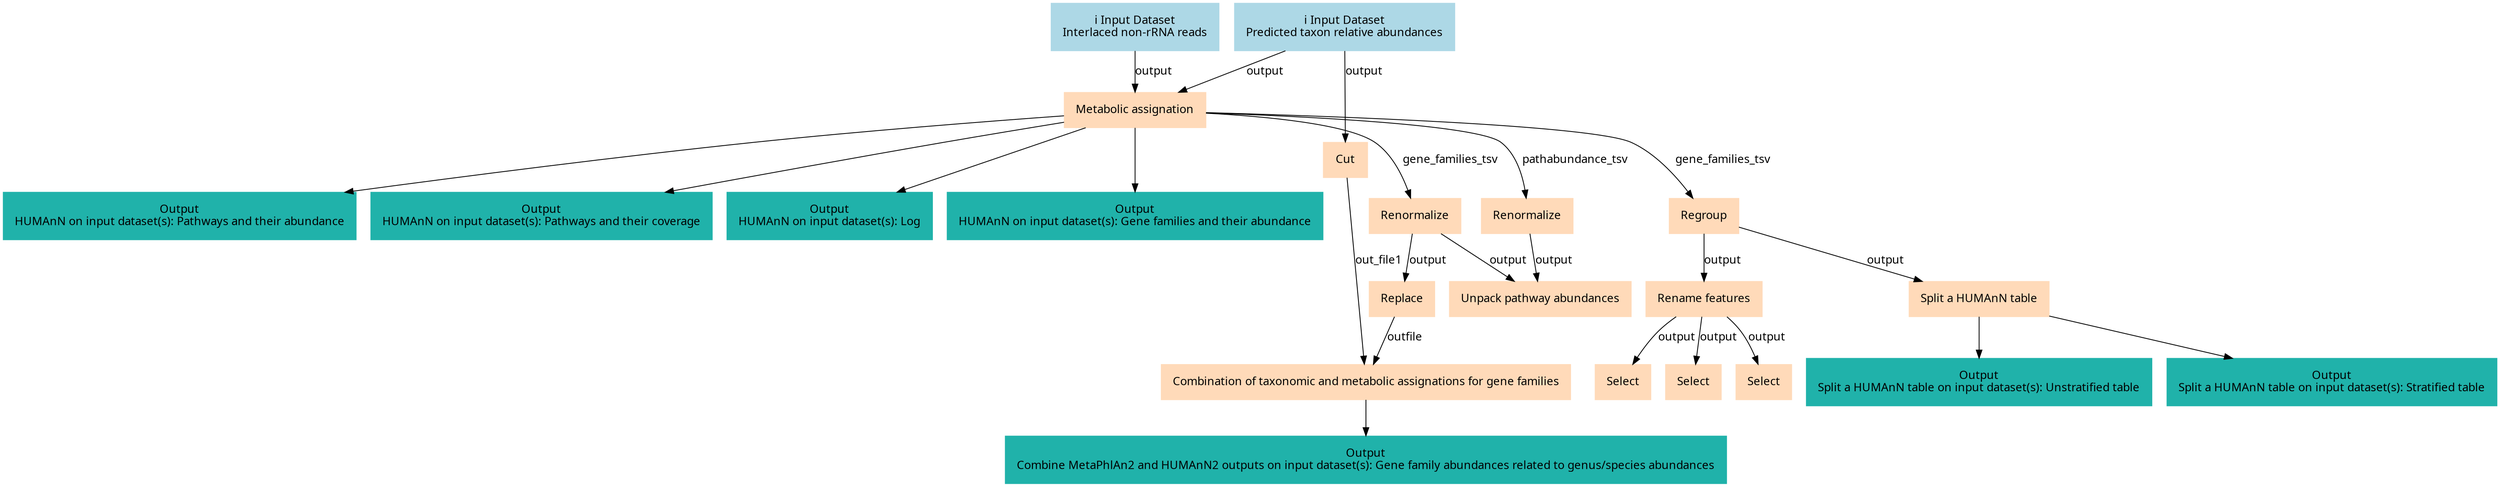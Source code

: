 digraph main {
  node [fontname="Atkinson Hyperlegible", shape=box, color=white,style=filled,color=peachpuff,margin="0.2,0.2"];
  edge [fontname="Atkinson Hyperlegible"];
  0[color=lightblue,label="ℹ️ Input Dataset\nInterlaced non-rRNA reads"]
  1[color=lightblue,label="ℹ️ Input Dataset\nPredicted taxon relative abundances"]
  2[label="Cut"]
  1 -> 2 [label="output"]
  3[label="Metabolic assignation"]
  0 -> 3 [label="output"]
  1 -> 3 [label="output"]
  k657973036f124ae895111af40f52e71d[color=lightseagreen,label="Output\nHUMAnN on input dataset(s): Pathways and their abundance"]
  3 -> k657973036f124ae895111af40f52e71d
  k5cae6935448b4af9ad787b17490e4d4a[color=lightseagreen,label="Output\nHUMAnN on input dataset(s): Pathways and their coverage"]
  3 -> k5cae6935448b4af9ad787b17490e4d4a
  k60492d727b3c45c9b32bb6374ab08228[color=lightseagreen,label="Output\nHUMAnN on input dataset(s): Log"]
  3 -> k60492d727b3c45c9b32bb6374ab08228
  kba124b0fcbd54b65b87a84cfa578a927[color=lightseagreen,label="Output\nHUMAnN on input dataset(s): Gene families and their abundance"]
  3 -> kba124b0fcbd54b65b87a84cfa578a927
  4[label="Renormalize"]
  3 -> 4 [label="gene_families_tsv"]
  5[label="Renormalize"]
  3 -> 5 [label="pathabundance_tsv"]
  6[label="Regroup"]
  3 -> 6 [label="gene_families_tsv"]
  7[label="Replace"]
  4 -> 7 [label="output"]
  8[label="Unpack pathway abundances"]
  4 -> 8 [label="output"]
  5 -> 8 [label="output"]
  9[label="Rename features"]
  6 -> 9 [label="output"]
  10[label="Split a HUMAnN table"]
  6 -> 10 [label="output"]
  k1ff60d0a4a6444c08b6fbbdfa8566a0c[color=lightseagreen,label="Output\nSplit a HUMAnN table on input dataset(s): Unstratified table"]
  10 -> k1ff60d0a4a6444c08b6fbbdfa8566a0c
  k6a65ee933a2e4a8194ff35917396bdfa[color=lightseagreen,label="Output\nSplit a HUMAnN table on input dataset(s): Stratified table"]
  10 -> k6a65ee933a2e4a8194ff35917396bdfa
  11[label="Combination of taxonomic and metabolic assignations for gene families"]
  7 -> 11 [label="outfile"]
  2 -> 11 [label="out_file1"]
  kb34cf972ec0c4eccab77bd0e61d8a0e2[color=lightseagreen,label="Output\nCombine MetaPhlAn2 and HUMAnN2 outputs on input dataset(s): Gene family abundances related to genus/species abundances"]
  11 -> kb34cf972ec0c4eccab77bd0e61d8a0e2
  12[label="Select"]
  9 -> 12 [label="output"]
  13[label="Select"]
  9 -> 13 [label="output"]
  14[label="Select"]
  9 -> 14 [label="output"]
}
